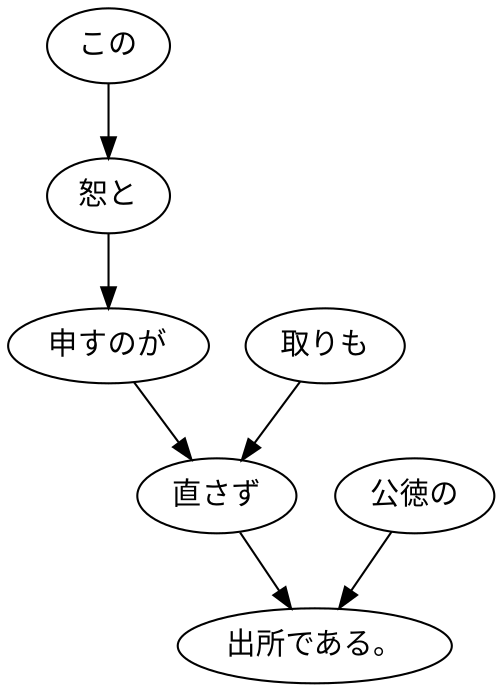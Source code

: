 digraph graph4999 {
	node0 [label="この"];
	node1 [label="恕と"];
	node2 [label="申すのが"];
	node3 [label="取りも"];
	node4 [label="直さず"];
	node5 [label="公徳の"];
	node6 [label="出所である。"];
	node0 -> node1;
	node1 -> node2;
	node2 -> node4;
	node3 -> node4;
	node4 -> node6;
	node5 -> node6;
}

